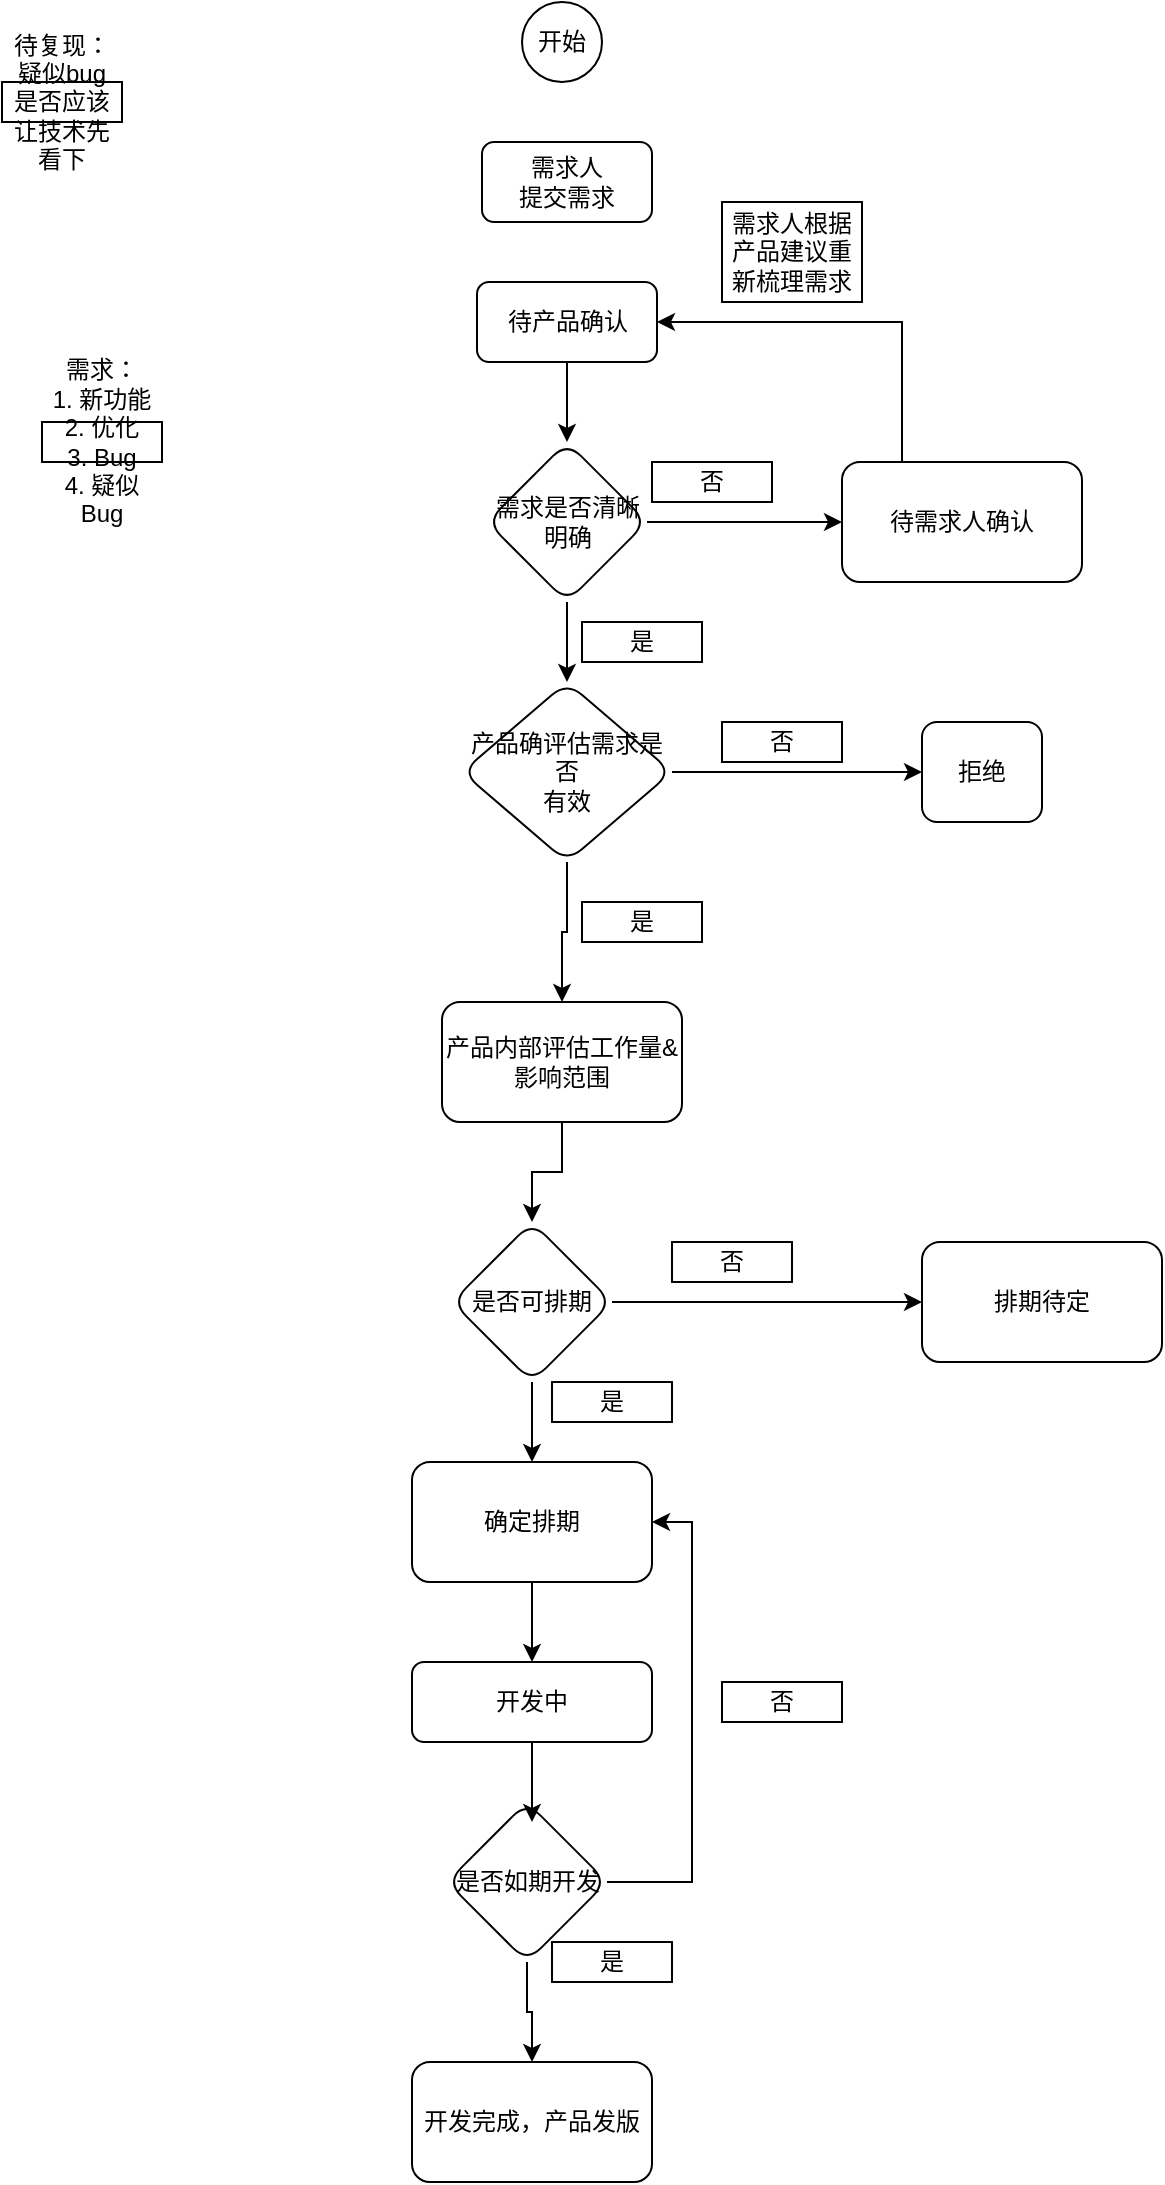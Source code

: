 <mxfile version="22.1.0" type="github">
  <diagram name="Page-1" id="NQk4FHPxa6d9a9Xzu11Q">
    <mxGraphModel dx="1138" dy="1694" grid="1" gridSize="10" guides="1" tooltips="1" connect="1" arrows="1" fold="1" page="1" pageScale="1" pageWidth="850" pageHeight="1100" math="0" shadow="0">
      <root>
        <mxCell id="0" />
        <mxCell id="1" parent="0" />
        <mxCell id="V_vyaaq5Ykr70dIOh13H-1" value="开始" style="ellipse;whiteSpace=wrap;html=1;aspect=fixed;" vertex="1" parent="1">
          <mxGeometry x="320" y="-10" width="40" height="40" as="geometry" />
        </mxCell>
        <mxCell id="V_vyaaq5Ykr70dIOh13H-40" value="" style="edgeStyle=orthogonalEdgeStyle;rounded=0;orthogonalLoop=1;jettySize=auto;html=1;" edge="1" parent="1" source="V_vyaaq5Ykr70dIOh13H-2" target="V_vyaaq5Ykr70dIOh13H-39">
          <mxGeometry relative="1" as="geometry" />
        </mxCell>
        <mxCell id="V_vyaaq5Ykr70dIOh13H-2" value="待产品确认" style="rounded=1;whiteSpace=wrap;html=1;" vertex="1" parent="1">
          <mxGeometry x="297.5" y="130" width="90" height="40" as="geometry" />
        </mxCell>
        <mxCell id="V_vyaaq5Ykr70dIOh13H-8" value="" style="edgeStyle=orthogonalEdgeStyle;rounded=0;orthogonalLoop=1;jettySize=auto;html=1;" edge="1" parent="1" source="V_vyaaq5Ykr70dIOh13H-4" target="V_vyaaq5Ykr70dIOh13H-7">
          <mxGeometry relative="1" as="geometry" />
        </mxCell>
        <mxCell id="V_vyaaq5Ykr70dIOh13H-11" value="" style="edgeStyle=orthogonalEdgeStyle;rounded=0;orthogonalLoop=1;jettySize=auto;html=1;" edge="1" parent="1" source="V_vyaaq5Ykr70dIOh13H-4" target="V_vyaaq5Ykr70dIOh13H-10">
          <mxGeometry relative="1" as="geometry" />
        </mxCell>
        <mxCell id="V_vyaaq5Ykr70dIOh13H-4" value="产品确评估需求是否&lt;br&gt;有效" style="rhombus;whiteSpace=wrap;html=1;rounded=1;" vertex="1" parent="1">
          <mxGeometry x="290" y="330" width="105" height="90" as="geometry" />
        </mxCell>
        <mxCell id="V_vyaaq5Ykr70dIOh13H-6" value="需求人&lt;br&gt;提交需求" style="rounded=1;whiteSpace=wrap;html=1;" vertex="1" parent="1">
          <mxGeometry x="300" y="60" width="85" height="40" as="geometry" />
        </mxCell>
        <mxCell id="V_vyaaq5Ykr70dIOh13H-15" value="" style="edgeStyle=orthogonalEdgeStyle;rounded=0;orthogonalLoop=1;jettySize=auto;html=1;" edge="1" parent="1" source="V_vyaaq5Ykr70dIOh13H-7" target="V_vyaaq5Ykr70dIOh13H-14">
          <mxGeometry relative="1" as="geometry" />
        </mxCell>
        <mxCell id="V_vyaaq5Ykr70dIOh13H-7" value="产品内部评估工作量&amp;amp;影响范围" style="rounded=1;whiteSpace=wrap;html=1;" vertex="1" parent="1">
          <mxGeometry x="280" y="490" width="120" height="60" as="geometry" />
        </mxCell>
        <mxCell id="V_vyaaq5Ykr70dIOh13H-9" value="是" style="rounded=0;whiteSpace=wrap;html=1;" vertex="1" parent="1">
          <mxGeometry x="350" y="440" width="60" height="20" as="geometry" />
        </mxCell>
        <mxCell id="V_vyaaq5Ykr70dIOh13H-10" value="拒绝" style="whiteSpace=wrap;html=1;rounded=1;" vertex="1" parent="1">
          <mxGeometry x="520" y="350" width="60" height="50" as="geometry" />
        </mxCell>
        <mxCell id="V_vyaaq5Ykr70dIOh13H-12" value="否" style="rounded=0;whiteSpace=wrap;html=1;" vertex="1" parent="1">
          <mxGeometry x="420" y="350" width="60" height="20" as="geometry" />
        </mxCell>
        <mxCell id="V_vyaaq5Ykr70dIOh13H-17" value="" style="edgeStyle=orthogonalEdgeStyle;rounded=0;orthogonalLoop=1;jettySize=auto;html=1;" edge="1" parent="1" source="V_vyaaq5Ykr70dIOh13H-14" target="V_vyaaq5Ykr70dIOh13H-16">
          <mxGeometry relative="1" as="geometry" />
        </mxCell>
        <mxCell id="V_vyaaq5Ykr70dIOh13H-20" value="" style="edgeStyle=orthogonalEdgeStyle;rounded=0;orthogonalLoop=1;jettySize=auto;html=1;" edge="1" parent="1" source="V_vyaaq5Ykr70dIOh13H-14" target="V_vyaaq5Ykr70dIOh13H-19">
          <mxGeometry relative="1" as="geometry" />
        </mxCell>
        <mxCell id="V_vyaaq5Ykr70dIOh13H-14" value="是否可排期" style="rhombus;whiteSpace=wrap;html=1;rounded=1;" vertex="1" parent="1">
          <mxGeometry x="285" y="600" width="80" height="80" as="geometry" />
        </mxCell>
        <mxCell id="V_vyaaq5Ykr70dIOh13H-16" value="排期待定" style="whiteSpace=wrap;html=1;rounded=1;" vertex="1" parent="1">
          <mxGeometry x="520" y="610" width="120" height="60" as="geometry" />
        </mxCell>
        <mxCell id="V_vyaaq5Ykr70dIOh13H-18" value="否" style="rounded=0;whiteSpace=wrap;html=1;" vertex="1" parent="1">
          <mxGeometry x="395" y="610" width="60" height="20" as="geometry" />
        </mxCell>
        <mxCell id="V_vyaaq5Ykr70dIOh13H-49" value="" style="edgeStyle=orthogonalEdgeStyle;rounded=0;orthogonalLoop=1;jettySize=auto;html=1;" edge="1" parent="1" source="V_vyaaq5Ykr70dIOh13H-19" target="V_vyaaq5Ykr70dIOh13H-48">
          <mxGeometry relative="1" as="geometry" />
        </mxCell>
        <mxCell id="V_vyaaq5Ykr70dIOh13H-19" value="确定排期" style="rounded=1;whiteSpace=wrap;html=1;" vertex="1" parent="1">
          <mxGeometry x="265" y="720" width="120" height="60" as="geometry" />
        </mxCell>
        <mxCell id="V_vyaaq5Ykr70dIOh13H-23" value="是" style="rounded=0;whiteSpace=wrap;html=1;" vertex="1" parent="1">
          <mxGeometry x="335" y="680" width="60" height="20" as="geometry" />
        </mxCell>
        <mxCell id="V_vyaaq5Ykr70dIOh13H-30" value="" style="edgeStyle=orthogonalEdgeStyle;rounded=0;orthogonalLoop=1;jettySize=auto;html=1;entryX=1;entryY=0.5;entryDx=0;entryDy=0;" edge="1" parent="1" source="V_vyaaq5Ykr70dIOh13H-27" target="V_vyaaq5Ykr70dIOh13H-19">
          <mxGeometry relative="1" as="geometry">
            <Array as="points">
              <mxPoint x="405" y="930" />
              <mxPoint x="405" y="750" />
            </Array>
          </mxGeometry>
        </mxCell>
        <mxCell id="V_vyaaq5Ykr70dIOh13H-32" value="" style="edgeStyle=orthogonalEdgeStyle;rounded=0;orthogonalLoop=1;jettySize=auto;html=1;" edge="1" parent="1" source="V_vyaaq5Ykr70dIOh13H-27" target="V_vyaaq5Ykr70dIOh13H-31">
          <mxGeometry relative="1" as="geometry" />
        </mxCell>
        <mxCell id="V_vyaaq5Ykr70dIOh13H-27" value="是否如期开发" style="rhombus;whiteSpace=wrap;html=1;rounded=1;" vertex="1" parent="1">
          <mxGeometry x="282.5" y="890" width="80" height="80" as="geometry" />
        </mxCell>
        <mxCell id="V_vyaaq5Ykr70dIOh13H-31" value="开发完成，产品发版" style="rounded=1;whiteSpace=wrap;html=1;" vertex="1" parent="1">
          <mxGeometry x="265" y="1020" width="120" height="60" as="geometry" />
        </mxCell>
        <mxCell id="V_vyaaq5Ykr70dIOh13H-33" value="否" style="rounded=0;whiteSpace=wrap;html=1;" vertex="1" parent="1">
          <mxGeometry x="420" y="830" width="60" height="20" as="geometry" />
        </mxCell>
        <mxCell id="V_vyaaq5Ykr70dIOh13H-34" value="是" style="rounded=0;whiteSpace=wrap;html=1;" vertex="1" parent="1">
          <mxGeometry x="335" y="960" width="60" height="20" as="geometry" />
        </mxCell>
        <mxCell id="V_vyaaq5Ykr70dIOh13H-41" value="" style="edgeStyle=orthogonalEdgeStyle;rounded=0;orthogonalLoop=1;jettySize=auto;html=1;" edge="1" parent="1" source="V_vyaaq5Ykr70dIOh13H-39" target="V_vyaaq5Ykr70dIOh13H-4">
          <mxGeometry relative="1" as="geometry" />
        </mxCell>
        <mxCell id="V_vyaaq5Ykr70dIOh13H-43" value="" style="edgeStyle=orthogonalEdgeStyle;rounded=0;orthogonalLoop=1;jettySize=auto;html=1;" edge="1" parent="1" source="V_vyaaq5Ykr70dIOh13H-39" target="V_vyaaq5Ykr70dIOh13H-42">
          <mxGeometry relative="1" as="geometry" />
        </mxCell>
        <mxCell id="V_vyaaq5Ykr70dIOh13H-39" value="需求是否清晰明确" style="rhombus;whiteSpace=wrap;html=1;rounded=1;" vertex="1" parent="1">
          <mxGeometry x="302.5" y="210" width="80" height="80" as="geometry" />
        </mxCell>
        <mxCell id="V_vyaaq5Ykr70dIOh13H-45" style="edgeStyle=orthogonalEdgeStyle;rounded=0;orthogonalLoop=1;jettySize=auto;html=1;entryX=1;entryY=0.5;entryDx=0;entryDy=0;" edge="1" parent="1" source="V_vyaaq5Ykr70dIOh13H-42" target="V_vyaaq5Ykr70dIOh13H-2">
          <mxGeometry relative="1" as="geometry">
            <Array as="points">
              <mxPoint x="510" y="150" />
            </Array>
          </mxGeometry>
        </mxCell>
        <mxCell id="V_vyaaq5Ykr70dIOh13H-42" value="待需求人确认" style="whiteSpace=wrap;html=1;rounded=1;" vertex="1" parent="1">
          <mxGeometry x="480" y="220" width="120" height="60" as="geometry" />
        </mxCell>
        <mxCell id="V_vyaaq5Ykr70dIOh13H-44" value="否" style="rounded=0;whiteSpace=wrap;html=1;" vertex="1" parent="1">
          <mxGeometry x="385" y="220" width="60" height="20" as="geometry" />
        </mxCell>
        <mxCell id="V_vyaaq5Ykr70dIOh13H-46" value="需求人根据产品建议重新梳理需求" style="rounded=0;whiteSpace=wrap;html=1;" vertex="1" parent="1">
          <mxGeometry x="420" y="90" width="70" height="50" as="geometry" />
        </mxCell>
        <mxCell id="V_vyaaq5Ykr70dIOh13H-47" value="是" style="rounded=0;whiteSpace=wrap;html=1;" vertex="1" parent="1">
          <mxGeometry x="350" y="300" width="60" height="20" as="geometry" />
        </mxCell>
        <mxCell id="V_vyaaq5Ykr70dIOh13H-51" value="" style="edgeStyle=orthogonalEdgeStyle;rounded=0;orthogonalLoop=1;jettySize=auto;html=1;" edge="1" parent="1" source="V_vyaaq5Ykr70dIOh13H-48">
          <mxGeometry relative="1" as="geometry">
            <mxPoint x="325" y="900" as="targetPoint" />
          </mxGeometry>
        </mxCell>
        <mxCell id="V_vyaaq5Ykr70dIOh13H-48" value="开发中" style="rounded=1;whiteSpace=wrap;html=1;" vertex="1" parent="1">
          <mxGeometry x="265" y="820" width="120" height="40" as="geometry" />
        </mxCell>
        <mxCell id="V_vyaaq5Ykr70dIOh13H-54" value="需求：&lt;br&gt;1. 新功能&lt;br&gt;2. 优化&lt;br&gt;3. Bug&lt;br&gt;4. 疑似Bug" style="rounded=0;whiteSpace=wrap;html=1;" vertex="1" parent="1">
          <mxGeometry x="80" y="200" width="60" height="20" as="geometry" />
        </mxCell>
        <mxCell id="V_vyaaq5Ykr70dIOh13H-55" value="待复现：疑似bug 是否应该让技术先看下" style="rounded=0;whiteSpace=wrap;html=1;" vertex="1" parent="1">
          <mxGeometry x="60" y="30" width="60" height="20" as="geometry" />
        </mxCell>
      </root>
    </mxGraphModel>
  </diagram>
</mxfile>
